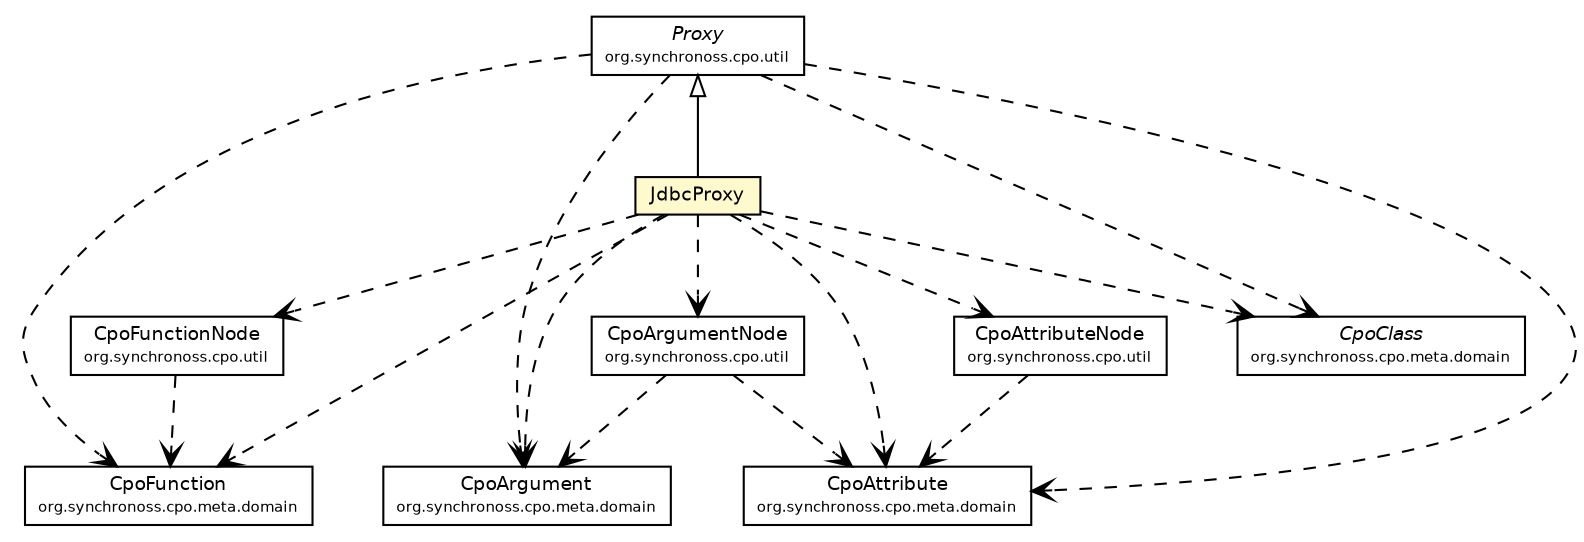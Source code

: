 #!/usr/local/bin/dot
#
# Class diagram 
# Generated by UMLGraph version 5.1 (http://www.umlgraph.org/)
#

digraph G {
	edge [fontname="Helvetica",fontsize=10,labelfontname="Helvetica",labelfontsize=10];
	node [fontname="Helvetica",fontsize=10,shape=plaintext];
	nodesep=0.25;
	ranksep=0.5;
	// org.synchronoss.cpo.util.Proxy
	c3833 [label=<<table title="org.synchronoss.cpo.util.Proxy" border="0" cellborder="1" cellspacing="0" cellpadding="2" port="p" href="../Proxy.html">
		<tr><td><table border="0" cellspacing="0" cellpadding="1">
<tr><td align="center" balign="center"><font face="Helvetica-Oblique"> Proxy </font></td></tr>
<tr><td align="center" balign="center"><font point-size="7.0"> org.synchronoss.cpo.util </font></td></tr>
		</table></td></tr>
		</table>>, fontname="Helvetica", fontcolor="black", fontsize=9.0];
	// org.synchronoss.cpo.util.CpoFunctionNode
	c3845 [label=<<table title="org.synchronoss.cpo.util.CpoFunctionNode" border="0" cellborder="1" cellspacing="0" cellpadding="2" port="p" href="../CpoFunctionNode.html">
		<tr><td><table border="0" cellspacing="0" cellpadding="1">
<tr><td align="center" balign="center"> CpoFunctionNode </td></tr>
<tr><td align="center" balign="center"><font point-size="7.0"> org.synchronoss.cpo.util </font></td></tr>
		</table></td></tr>
		</table>>, fontname="Helvetica", fontcolor="black", fontsize=9.0];
	// org.synchronoss.cpo.util.CpoAttributeNode
	c3854 [label=<<table title="org.synchronoss.cpo.util.CpoAttributeNode" border="0" cellborder="1" cellspacing="0" cellpadding="2" port="p" href="../CpoAttributeNode.html">
		<tr><td><table border="0" cellspacing="0" cellpadding="1">
<tr><td align="center" balign="center"> CpoAttributeNode </td></tr>
<tr><td align="center" balign="center"><font point-size="7.0"> org.synchronoss.cpo.util </font></td></tr>
		</table></td></tr>
		</table>>, fontname="Helvetica", fontcolor="black", fontsize=9.0];
	// org.synchronoss.cpo.util.CpoArgumentNode
	c3856 [label=<<table title="org.synchronoss.cpo.util.CpoArgumentNode" border="0" cellborder="1" cellspacing="0" cellpadding="2" port="p" href="../CpoArgumentNode.html">
		<tr><td><table border="0" cellspacing="0" cellpadding="1">
<tr><td align="center" balign="center"> CpoArgumentNode </td></tr>
<tr><td align="center" balign="center"><font point-size="7.0"> org.synchronoss.cpo.util </font></td></tr>
		</table></td></tr>
		</table>>, fontname="Helvetica", fontcolor="black", fontsize=9.0];
	// org.synchronoss.cpo.util.jdbc.JdbcProxy
	c3867 [label=<<table title="org.synchronoss.cpo.util.jdbc.JdbcProxy" border="0" cellborder="1" cellspacing="0" cellpadding="2" port="p" bgcolor="lemonChiffon" href="./JdbcProxy.html">
		<tr><td><table border="0" cellspacing="0" cellpadding="1">
<tr><td align="center" balign="center"> JdbcProxy </td></tr>
		</table></td></tr>
		</table>>, fontname="Helvetica", fontcolor="black", fontsize=9.0];
	//org.synchronoss.cpo.util.jdbc.JdbcProxy extends org.synchronoss.cpo.util.Proxy
	c3833:p -> c3867:p [dir=back,arrowtail=empty];
	// org.synchronoss.cpo.util.Proxy DEPEND org.synchronoss.cpo.meta.domain.CpoArgument
	c3833:p -> c3895:p [taillabel="", label="", headlabel="", fontname="Helvetica", fontcolor="black", fontsize=10.0, color="black", arrowhead=open, style=dashed];
	// org.synchronoss.cpo.util.Proxy DEPEND org.synchronoss.cpo.meta.domain.CpoFunction
	c3833:p -> c3896:p [taillabel="", label="", headlabel="", fontname="Helvetica", fontcolor="black", fontsize=10.0, color="black", arrowhead=open, style=dashed];
	// org.synchronoss.cpo.util.Proxy DEPEND org.synchronoss.cpo.meta.domain.CpoAttribute
	c3833:p -> c3897:p [taillabel="", label="", headlabel="", fontname="Helvetica", fontcolor="black", fontsize=10.0, color="black", arrowhead=open, style=dashed];
	// org.synchronoss.cpo.util.Proxy DEPEND org.synchronoss.cpo.meta.domain.CpoClass
	c3833:p -> c3898:p [taillabel="", label="", headlabel="", fontname="Helvetica", fontcolor="black", fontsize=10.0, color="black", arrowhead=open, style=dashed];
	// org.synchronoss.cpo.util.CpoFunctionNode DEPEND org.synchronoss.cpo.meta.domain.CpoFunction
	c3845:p -> c3896:p [taillabel="", label="", headlabel="", fontname="Helvetica", fontcolor="black", fontsize=10.0, color="black", arrowhead=open, style=dashed];
	// org.synchronoss.cpo.util.CpoAttributeNode DEPEND org.synchronoss.cpo.meta.domain.CpoAttribute
	c3854:p -> c3897:p [taillabel="", label="", headlabel="", fontname="Helvetica", fontcolor="black", fontsize=10.0, color="black", arrowhead=open, style=dashed];
	// org.synchronoss.cpo.util.CpoArgumentNode DEPEND org.synchronoss.cpo.meta.domain.CpoArgument
	c3856:p -> c3895:p [taillabel="", label="", headlabel="", fontname="Helvetica", fontcolor="black", fontsize=10.0, color="black", arrowhead=open, style=dashed];
	// org.synchronoss.cpo.util.CpoArgumentNode DEPEND org.synchronoss.cpo.meta.domain.CpoAttribute
	c3856:p -> c3897:p [taillabel="", label="", headlabel="", fontname="Helvetica", fontcolor="black", fontsize=10.0, color="black", arrowhead=open, style=dashed];
	// org.synchronoss.cpo.util.jdbc.JdbcProxy DEPEND org.synchronoss.cpo.util.CpoAttributeNode
	c3867:p -> c3854:p [taillabel="", label="", headlabel="", fontname="Helvetica", fontcolor="black", fontsize=10.0, color="black", arrowhead=open, style=dashed];
	// org.synchronoss.cpo.util.jdbc.JdbcProxy DEPEND org.synchronoss.cpo.meta.domain.CpoArgument
	c3867:p -> c3895:p [taillabel="", label="", headlabel="", fontname="Helvetica", fontcolor="black", fontsize=10.0, color="black", arrowhead=open, style=dashed];
	// org.synchronoss.cpo.util.jdbc.JdbcProxy DEPEND org.synchronoss.cpo.util.CpoArgumentNode
	c3867:p -> c3856:p [taillabel="", label="", headlabel="", fontname="Helvetica", fontcolor="black", fontsize=10.0, color="black", arrowhead=open, style=dashed];
	// org.synchronoss.cpo.util.jdbc.JdbcProxy DEPEND org.synchronoss.cpo.meta.domain.CpoFunction
	c3867:p -> c3896:p [taillabel="", label="", headlabel="", fontname="Helvetica", fontcolor="black", fontsize=10.0, color="black", arrowhead=open, style=dashed];
	// org.synchronoss.cpo.util.jdbc.JdbcProxy DEPEND org.synchronoss.cpo.meta.domain.CpoAttribute
	c3867:p -> c3897:p [taillabel="", label="", headlabel="", fontname="Helvetica", fontcolor="black", fontsize=10.0, color="black", arrowhead=open, style=dashed];
	// org.synchronoss.cpo.util.jdbc.JdbcProxy DEPEND org.synchronoss.cpo.util.CpoFunctionNode
	c3867:p -> c3845:p [taillabel="", label="", headlabel="", fontname="Helvetica", fontcolor="black", fontsize=10.0, color="black", arrowhead=open, style=dashed];
	// org.synchronoss.cpo.util.jdbc.JdbcProxy DEPEND org.synchronoss.cpo.meta.domain.CpoClass
	c3867:p -> c3898:p [taillabel="", label="", headlabel="", fontname="Helvetica", fontcolor="black", fontsize=10.0, color="black", arrowhead=open, style=dashed];
	// org.synchronoss.cpo.meta.domain.CpoClass
	c3898 [label=<<table title="org.synchronoss.cpo.meta.domain.CpoClass" border="0" cellborder="1" cellspacing="0" cellpadding="2" port="p" href="http://java.sun.com/j2se/1.4.2/docs/api/org/synchronoss/cpo/meta/domain/CpoClass.html">
		<tr><td><table border="0" cellspacing="0" cellpadding="1">
<tr><td align="center" balign="center"><font face="Helvetica-Oblique"> CpoClass </font></td></tr>
<tr><td align="center" balign="center"><font point-size="7.0"> org.synchronoss.cpo.meta.domain </font></td></tr>
		</table></td></tr>
		</table>>, fontname="Helvetica", fontcolor="black", fontsize=9.0];
	// org.synchronoss.cpo.meta.domain.CpoAttribute
	c3897 [label=<<table title="org.synchronoss.cpo.meta.domain.CpoAttribute" border="0" cellborder="1" cellspacing="0" cellpadding="2" port="p" href="http://java.sun.com/j2se/1.4.2/docs/api/org/synchronoss/cpo/meta/domain/CpoAttribute.html">
		<tr><td><table border="0" cellspacing="0" cellpadding="1">
<tr><td align="center" balign="center"> CpoAttribute </td></tr>
<tr><td align="center" balign="center"><font point-size="7.0"> org.synchronoss.cpo.meta.domain </font></td></tr>
		</table></td></tr>
		</table>>, fontname="Helvetica", fontcolor="black", fontsize=9.0];
	// org.synchronoss.cpo.meta.domain.CpoFunction
	c3896 [label=<<table title="org.synchronoss.cpo.meta.domain.CpoFunction" border="0" cellborder="1" cellspacing="0" cellpadding="2" port="p" href="http://java.sun.com/j2se/1.4.2/docs/api/org/synchronoss/cpo/meta/domain/CpoFunction.html">
		<tr><td><table border="0" cellspacing="0" cellpadding="1">
<tr><td align="center" balign="center"> CpoFunction </td></tr>
<tr><td align="center" balign="center"><font point-size="7.0"> org.synchronoss.cpo.meta.domain </font></td></tr>
		</table></td></tr>
		</table>>, fontname="Helvetica", fontcolor="black", fontsize=9.0];
	// org.synchronoss.cpo.meta.domain.CpoArgument
	c3895 [label=<<table title="org.synchronoss.cpo.meta.domain.CpoArgument" border="0" cellborder="1" cellspacing="0" cellpadding="2" port="p" href="http://java.sun.com/j2se/1.4.2/docs/api/org/synchronoss/cpo/meta/domain/CpoArgument.html">
		<tr><td><table border="0" cellspacing="0" cellpadding="1">
<tr><td align="center" balign="center"> CpoArgument </td></tr>
<tr><td align="center" balign="center"><font point-size="7.0"> org.synchronoss.cpo.meta.domain </font></td></tr>
		</table></td></tr>
		</table>>, fontname="Helvetica", fontcolor="black", fontsize=9.0];
}


